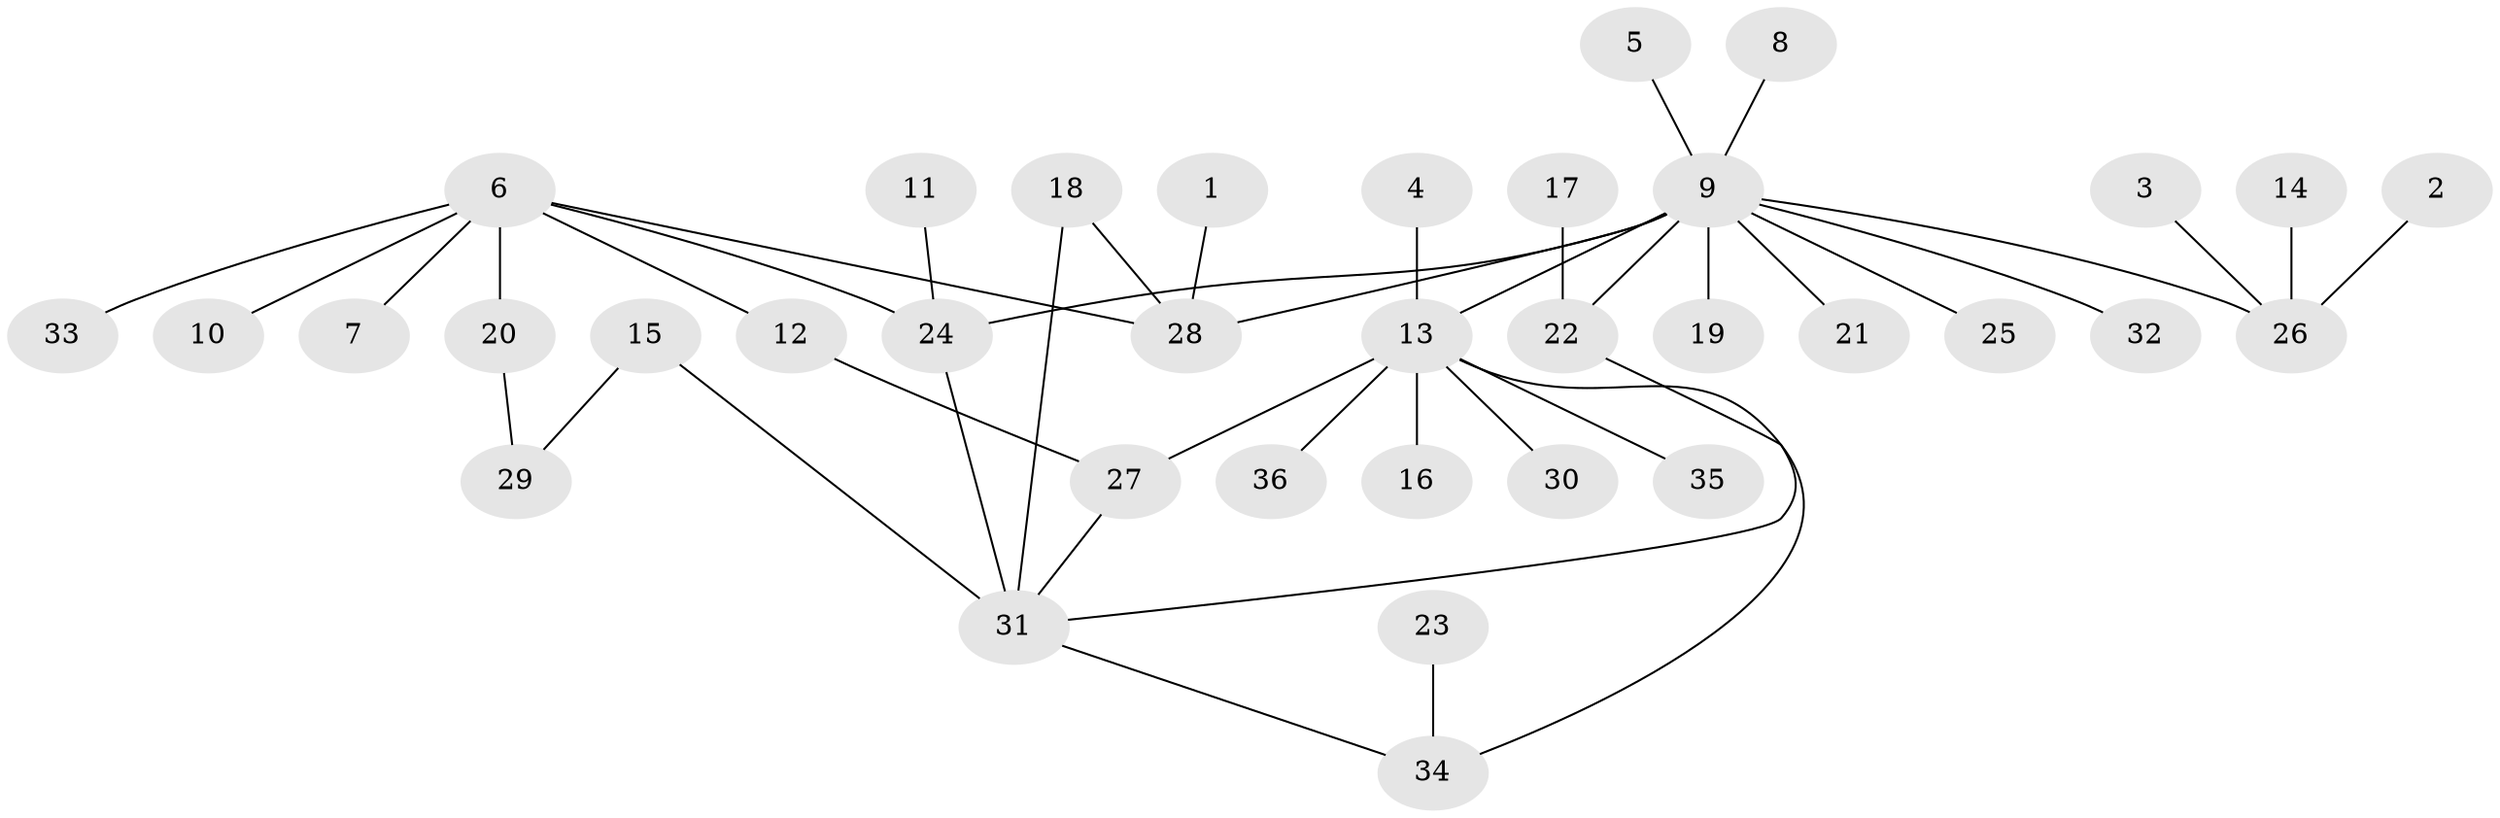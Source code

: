 // original degree distribution, {6: 0.028169014084507043, 14: 0.014084507042253521, 9: 0.014084507042253521, 4: 0.04225352112676056, 1: 0.6338028169014085, 10: 0.014084507042253521, 2: 0.11267605633802817, 7: 0.028169014084507043, 3: 0.08450704225352113, 5: 0.028169014084507043}
// Generated by graph-tools (version 1.1) at 2025/01/03/09/25 03:01:44]
// undirected, 36 vertices, 42 edges
graph export_dot {
graph [start="1"]
  node [color=gray90,style=filled];
  1;
  2;
  3;
  4;
  5;
  6;
  7;
  8;
  9;
  10;
  11;
  12;
  13;
  14;
  15;
  16;
  17;
  18;
  19;
  20;
  21;
  22;
  23;
  24;
  25;
  26;
  27;
  28;
  29;
  30;
  31;
  32;
  33;
  34;
  35;
  36;
  1 -- 28 [weight=1.0];
  2 -- 26 [weight=1.0];
  3 -- 26 [weight=1.0];
  4 -- 13 [weight=1.0];
  5 -- 9 [weight=1.0];
  6 -- 7 [weight=1.0];
  6 -- 10 [weight=1.0];
  6 -- 12 [weight=1.0];
  6 -- 20 [weight=1.0];
  6 -- 24 [weight=1.0];
  6 -- 28 [weight=1.0];
  6 -- 33 [weight=1.0];
  8 -- 9 [weight=1.0];
  9 -- 13 [weight=1.0];
  9 -- 19 [weight=1.0];
  9 -- 21 [weight=1.0];
  9 -- 22 [weight=1.0];
  9 -- 24 [weight=1.0];
  9 -- 25 [weight=1.0];
  9 -- 26 [weight=1.0];
  9 -- 28 [weight=1.0];
  9 -- 32 [weight=1.0];
  11 -- 24 [weight=1.0];
  12 -- 27 [weight=1.0];
  13 -- 16 [weight=1.0];
  13 -- 27 [weight=1.0];
  13 -- 30 [weight=1.0];
  13 -- 34 [weight=1.0];
  13 -- 35 [weight=1.0];
  13 -- 36 [weight=1.0];
  14 -- 26 [weight=1.0];
  15 -- 29 [weight=1.0];
  15 -- 31 [weight=1.0];
  17 -- 22 [weight=1.0];
  18 -- 28 [weight=1.0];
  18 -- 31 [weight=1.0];
  20 -- 29 [weight=1.0];
  22 -- 31 [weight=1.0];
  23 -- 34 [weight=1.0];
  24 -- 31 [weight=2.0];
  27 -- 31 [weight=1.0];
  31 -- 34 [weight=1.0];
}
